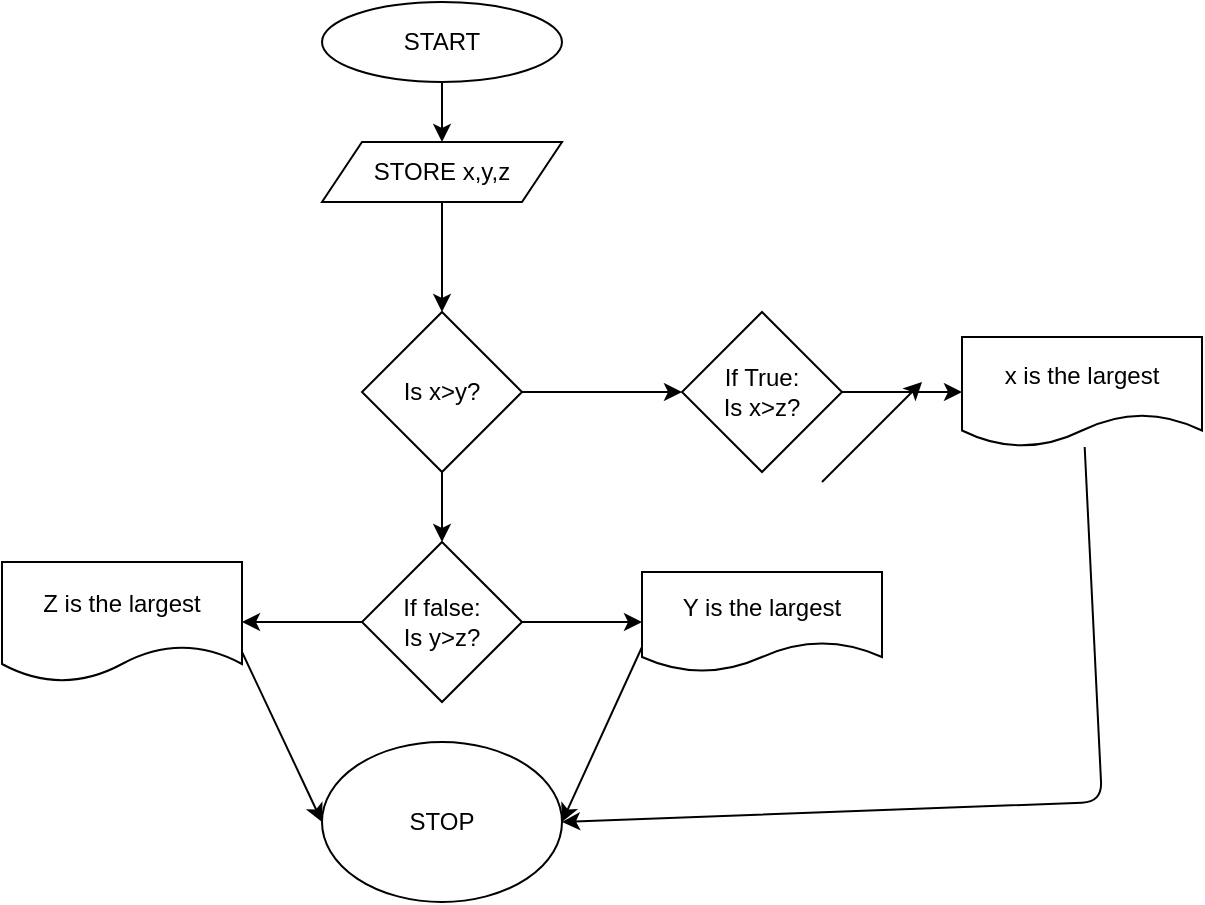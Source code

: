 <mxfile version="13.8.1" type="github">
  <diagram id="vphdEAv2jUHAxrtxdknN" name="Page-1">
    <mxGraphModel dx="1108" dy="531" grid="1" gridSize="10" guides="1" tooltips="1" connect="1" arrows="1" fold="1" page="1" pageScale="1" pageWidth="850" pageHeight="1100" math="0" shadow="0">
      <root>
        <mxCell id="0" />
        <mxCell id="1" parent="0" />
        <mxCell id="K8mT2GIIj2jAiZlTtiWJ-3" value="" style="edgeStyle=orthogonalEdgeStyle;rounded=0;orthogonalLoop=1;jettySize=auto;html=1;" edge="1" parent="1" source="K8mT2GIIj2jAiZlTtiWJ-1" target="K8mT2GIIj2jAiZlTtiWJ-2">
          <mxGeometry relative="1" as="geometry" />
        </mxCell>
        <mxCell id="K8mT2GIIj2jAiZlTtiWJ-1" value="&lt;div&gt;START&lt;/div&gt;" style="ellipse;whiteSpace=wrap;html=1;" vertex="1" parent="1">
          <mxGeometry x="290" width="120" height="40" as="geometry" />
        </mxCell>
        <mxCell id="K8mT2GIIj2jAiZlTtiWJ-5" value="" style="edgeStyle=orthogonalEdgeStyle;rounded=0;orthogonalLoop=1;jettySize=auto;html=1;" edge="1" parent="1" source="K8mT2GIIj2jAiZlTtiWJ-2" target="K8mT2GIIj2jAiZlTtiWJ-4">
          <mxGeometry relative="1" as="geometry" />
        </mxCell>
        <mxCell id="K8mT2GIIj2jAiZlTtiWJ-2" value="STORE x,y,z" style="shape=parallelogram;perimeter=parallelogramPerimeter;whiteSpace=wrap;html=1;fixedSize=1;" vertex="1" parent="1">
          <mxGeometry x="290" y="70" width="120" height="30" as="geometry" />
        </mxCell>
        <mxCell id="K8mT2GIIj2jAiZlTtiWJ-7" value="" style="edgeStyle=orthogonalEdgeStyle;rounded=0;orthogonalLoop=1;jettySize=auto;html=1;" edge="1" parent="1" source="K8mT2GIIj2jAiZlTtiWJ-4" target="K8mT2GIIj2jAiZlTtiWJ-6">
          <mxGeometry relative="1" as="geometry" />
        </mxCell>
        <mxCell id="K8mT2GIIj2jAiZlTtiWJ-11" value="" style="edgeStyle=orthogonalEdgeStyle;rounded=0;orthogonalLoop=1;jettySize=auto;html=1;" edge="1" parent="1" source="K8mT2GIIj2jAiZlTtiWJ-4" target="K8mT2GIIj2jAiZlTtiWJ-10">
          <mxGeometry relative="1" as="geometry" />
        </mxCell>
        <mxCell id="K8mT2GIIj2jAiZlTtiWJ-4" value="Is x&amp;gt;y?" style="rhombus;whiteSpace=wrap;html=1;" vertex="1" parent="1">
          <mxGeometry x="310" y="155" width="80" height="80" as="geometry" />
        </mxCell>
        <mxCell id="K8mT2GIIj2jAiZlTtiWJ-9" value="" style="edgeStyle=orthogonalEdgeStyle;rounded=0;orthogonalLoop=1;jettySize=auto;html=1;" edge="1" parent="1" source="K8mT2GIIj2jAiZlTtiWJ-6" target="K8mT2GIIj2jAiZlTtiWJ-8">
          <mxGeometry relative="1" as="geometry" />
        </mxCell>
        <mxCell id="K8mT2GIIj2jAiZlTtiWJ-6" value="&lt;div&gt;If True:&lt;/div&gt;&lt;div&gt;Is x&amp;gt;z?&lt;br&gt;&lt;/div&gt;" style="rhombus;whiteSpace=wrap;html=1;" vertex="1" parent="1">
          <mxGeometry x="470" y="155" width="80" height="80" as="geometry" />
        </mxCell>
        <mxCell id="K8mT2GIIj2jAiZlTtiWJ-8" value="x is the largest" style="shape=document;whiteSpace=wrap;html=1;boundedLbl=1;" vertex="1" parent="1">
          <mxGeometry x="610" y="167.5" width="120" height="55" as="geometry" />
        </mxCell>
        <mxCell id="K8mT2GIIj2jAiZlTtiWJ-17" value="" style="edgeStyle=orthogonalEdgeStyle;rounded=0;orthogonalLoop=1;jettySize=auto;html=1;" edge="1" parent="1" source="K8mT2GIIj2jAiZlTtiWJ-10" target="K8mT2GIIj2jAiZlTtiWJ-16">
          <mxGeometry relative="1" as="geometry" />
        </mxCell>
        <mxCell id="K8mT2GIIj2jAiZlTtiWJ-19" value="" style="edgeStyle=orthogonalEdgeStyle;rounded=0;orthogonalLoop=1;jettySize=auto;html=1;" edge="1" parent="1" source="K8mT2GIIj2jAiZlTtiWJ-10" target="K8mT2GIIj2jAiZlTtiWJ-18">
          <mxGeometry relative="1" as="geometry" />
        </mxCell>
        <mxCell id="K8mT2GIIj2jAiZlTtiWJ-10" value="&lt;div&gt;If false:&lt;/div&gt;&lt;div&gt;Is y&amp;gt;z?&lt;br&gt;&lt;/div&gt;" style="rhombus;whiteSpace=wrap;html=1;" vertex="1" parent="1">
          <mxGeometry x="310" y="270" width="80" height="80" as="geometry" />
        </mxCell>
        <mxCell id="K8mT2GIIj2jAiZlTtiWJ-16" value="Z is the largest" style="shape=document;whiteSpace=wrap;html=1;boundedLbl=1;" vertex="1" parent="1">
          <mxGeometry x="130" y="280" width="120" height="60" as="geometry" />
        </mxCell>
        <mxCell id="K8mT2GIIj2jAiZlTtiWJ-18" value="Y is the largest" style="shape=document;whiteSpace=wrap;html=1;boundedLbl=1;" vertex="1" parent="1">
          <mxGeometry x="450" y="285" width="120" height="50" as="geometry" />
        </mxCell>
        <mxCell id="K8mT2GIIj2jAiZlTtiWJ-20" value="STOP" style="ellipse;whiteSpace=wrap;html=1;" vertex="1" parent="1">
          <mxGeometry x="290" y="370" width="120" height="80" as="geometry" />
        </mxCell>
        <mxCell id="K8mT2GIIj2jAiZlTtiWJ-21" value="" style="endArrow=classic;html=1;" edge="1" parent="1">
          <mxGeometry width="50" height="50" relative="1" as="geometry">
            <mxPoint x="540" y="240" as="sourcePoint" />
            <mxPoint x="590" y="190" as="targetPoint" />
          </mxGeometry>
        </mxCell>
        <mxCell id="K8mT2GIIj2jAiZlTtiWJ-22" value="" style="endArrow=classic;html=1;entryX=1;entryY=0.5;entryDx=0;entryDy=0;" edge="1" parent="1" source="K8mT2GIIj2jAiZlTtiWJ-8" target="K8mT2GIIj2jAiZlTtiWJ-20">
          <mxGeometry width="50" height="50" relative="1" as="geometry">
            <mxPoint x="660" y="320" as="sourcePoint" />
            <mxPoint x="520" y="420" as="targetPoint" />
            <Array as="points">
              <mxPoint x="680" y="400" />
            </Array>
          </mxGeometry>
        </mxCell>
        <mxCell id="K8mT2GIIj2jAiZlTtiWJ-23" value="" style="endArrow=classic;html=1;entryX=0;entryY=0.5;entryDx=0;entryDy=0;exitX=1;exitY=0.75;exitDx=0;exitDy=0;" edge="1" parent="1" source="K8mT2GIIj2jAiZlTtiWJ-16" target="K8mT2GIIj2jAiZlTtiWJ-20">
          <mxGeometry width="50" height="50" relative="1" as="geometry">
            <mxPoint x="170" y="380" as="sourcePoint" />
            <mxPoint x="200" y="400" as="targetPoint" />
          </mxGeometry>
        </mxCell>
        <mxCell id="K8mT2GIIj2jAiZlTtiWJ-24" value="" style="endArrow=classic;html=1;exitX=0;exitY=0.75;exitDx=0;exitDy=0;entryX=1;entryY=0.5;entryDx=0;entryDy=0;" edge="1" parent="1" source="K8mT2GIIj2jAiZlTtiWJ-18" target="K8mT2GIIj2jAiZlTtiWJ-20">
          <mxGeometry width="50" height="50" relative="1" as="geometry">
            <mxPoint x="500.0" y="330" as="sourcePoint" />
            <mxPoint x="588.96" y="405" as="targetPoint" />
          </mxGeometry>
        </mxCell>
      </root>
    </mxGraphModel>
  </diagram>
</mxfile>
